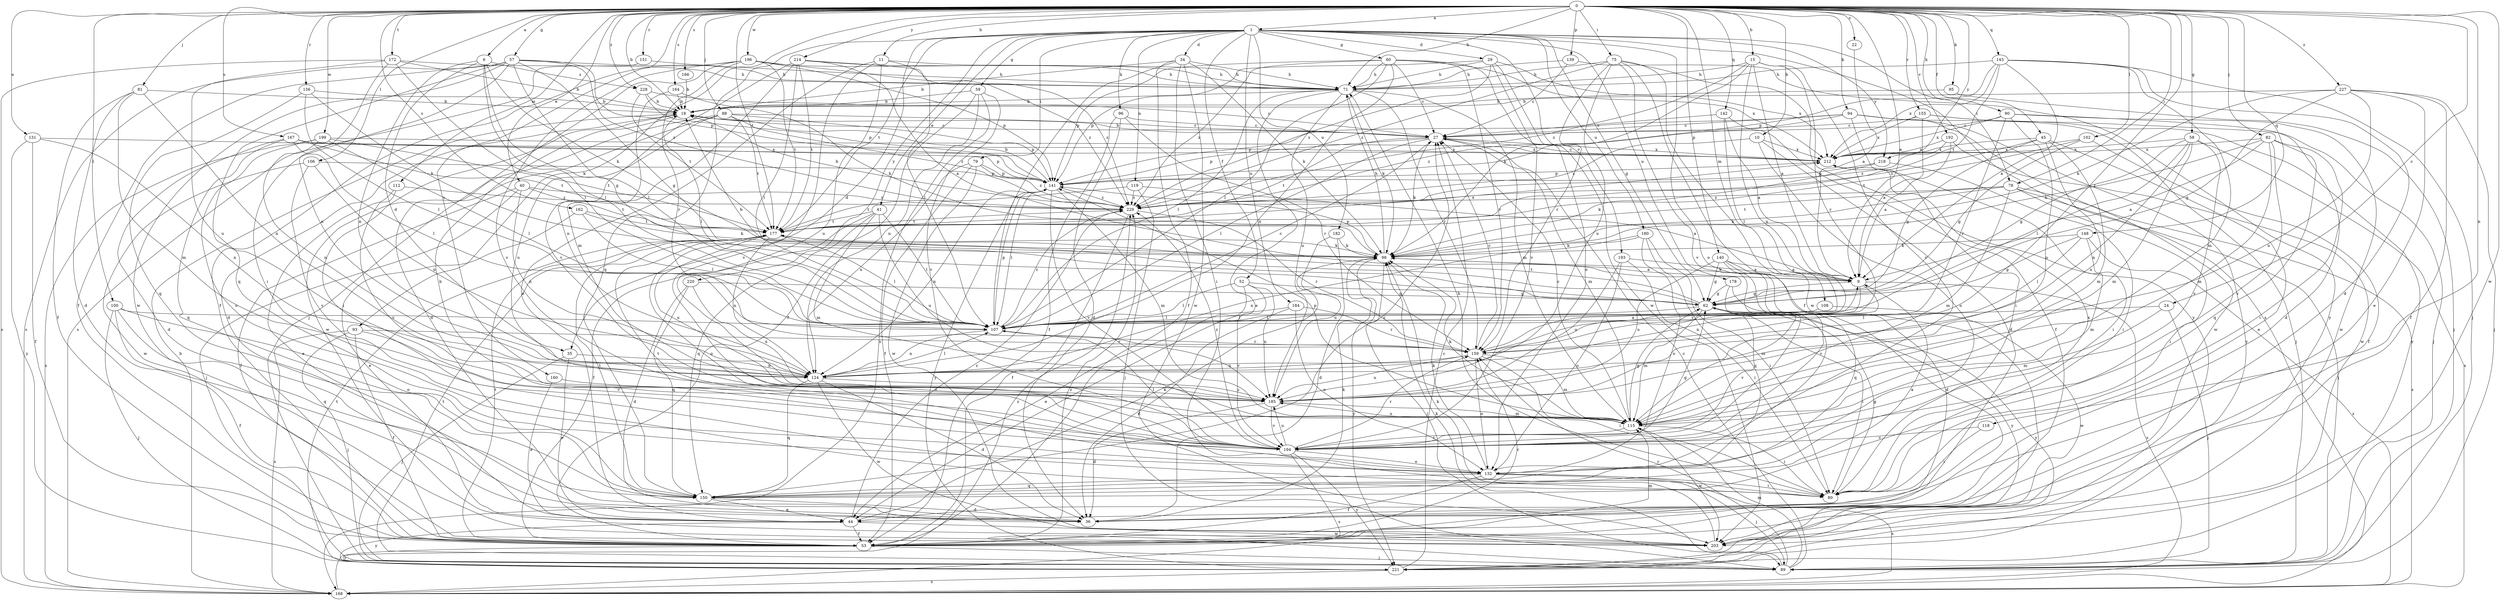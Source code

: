 strict digraph  {
0;
1;
6;
9;
10;
11;
15;
18;
22;
24;
27;
29;
34;
35;
36;
40;
41;
44;
45;
52;
53;
57;
58;
59;
60;
62;
71;
75;
78;
79;
80;
81;
82;
88;
89;
90;
93;
94;
95;
96;
98;
100;
102;
106;
107;
108;
112;
115;
118;
119;
124;
131;
132;
139;
140;
141;
142;
143;
148;
150;
151;
155;
156;
159;
160;
162;
164;
166;
167;
168;
172;
177;
178;
180;
182;
184;
185;
192;
193;
194;
196;
199;
203;
212;
214;
218;
220;
221;
227;
228;
229;
0 -> 1  [label=a];
0 -> 6  [label=a];
0 -> 9  [label=a];
0 -> 10  [label=b];
0 -> 11  [label=b];
0 -> 15  [label=b];
0 -> 18  [label=b];
0 -> 22  [label=c];
0 -> 24  [label=c];
0 -> 40  [label=e];
0 -> 45  [label=f];
0 -> 57  [label=g];
0 -> 58  [label=g];
0 -> 71  [label=h];
0 -> 75  [label=i];
0 -> 78  [label=i];
0 -> 81  [label=j];
0 -> 82  [label=j];
0 -> 88  [label=j];
0 -> 90  [label=k];
0 -> 93  [label=k];
0 -> 94  [label=k];
0 -> 95  [label=k];
0 -> 100  [label=l];
0 -> 102  [label=l];
0 -> 106  [label=l];
0 -> 108  [label=m];
0 -> 112  [label=m];
0 -> 118  [label=n];
0 -> 131  [label=o];
0 -> 139  [label=p];
0 -> 140  [label=p];
0 -> 142  [label=q];
0 -> 143  [label=q];
0 -> 148  [label=q];
0 -> 151  [label=r];
0 -> 155  [label=r];
0 -> 156  [label=r];
0 -> 159  [label=r];
0 -> 160  [label=s];
0 -> 162  [label=s];
0 -> 164  [label=s];
0 -> 166  [label=s];
0 -> 167  [label=s];
0 -> 172  [label=t];
0 -> 177  [label=t];
0 -> 192  [label=v];
0 -> 196  [label=w];
0 -> 199  [label=w];
0 -> 203  [label=w];
0 -> 214  [label=y];
0 -> 218  [label=y];
0 -> 227  [label=z];
0 -> 228  [label=z];
1 -> 29  [label=d];
1 -> 34  [label=d];
1 -> 35  [label=d];
1 -> 41  [label=e];
1 -> 52  [label=f];
1 -> 59  [label=g];
1 -> 60  [label=g];
1 -> 62  [label=g];
1 -> 78  [label=i];
1 -> 79  [label=i];
1 -> 96  [label=k];
1 -> 119  [label=n];
1 -> 132  [label=o];
1 -> 150  [label=q];
1 -> 168  [label=s];
1 -> 177  [label=t];
1 -> 178  [label=u];
1 -> 180  [label=u];
1 -> 182  [label=u];
1 -> 184  [label=u];
1 -> 193  [label=v];
1 -> 218  [label=y];
1 -> 220  [label=y];
6 -> 35  [label=d];
6 -> 62  [label=g];
6 -> 98  [label=k];
6 -> 107  [label=l];
6 -> 124  [label=n];
6 -> 228  [label=z];
9 -> 62  [label=g];
9 -> 98  [label=k];
9 -> 124  [label=n];
9 -> 159  [label=r];
9 -> 168  [label=s];
10 -> 36  [label=d];
10 -> 132  [label=o];
10 -> 212  [label=x];
10 -> 229  [label=z];
11 -> 44  [label=e];
11 -> 71  [label=h];
11 -> 107  [label=l];
11 -> 185  [label=u];
11 -> 194  [label=v];
15 -> 9  [label=a];
15 -> 71  [label=h];
15 -> 98  [label=k];
15 -> 124  [label=n];
15 -> 159  [label=r];
15 -> 194  [label=v];
15 -> 229  [label=z];
18 -> 27  [label=c];
18 -> 36  [label=d];
18 -> 80  [label=i];
18 -> 107  [label=l];
22 -> 9  [label=a];
24 -> 89  [label=j];
24 -> 107  [label=l];
24 -> 115  [label=m];
27 -> 18  [label=b];
27 -> 98  [label=k];
27 -> 107  [label=l];
27 -> 115  [label=m];
27 -> 141  [label=p];
27 -> 177  [label=t];
27 -> 212  [label=x];
29 -> 71  [label=h];
29 -> 141  [label=p];
29 -> 194  [label=v];
29 -> 203  [label=w];
29 -> 212  [label=x];
29 -> 229  [label=z];
34 -> 18  [label=b];
34 -> 53  [label=f];
34 -> 71  [label=h];
34 -> 80  [label=i];
34 -> 98  [label=k];
34 -> 107  [label=l];
34 -> 203  [label=w];
35 -> 44  [label=e];
35 -> 89  [label=j];
35 -> 124  [label=n];
36 -> 98  [label=k];
40 -> 53  [label=f];
40 -> 89  [label=j];
40 -> 124  [label=n];
40 -> 177  [label=t];
40 -> 229  [label=z];
41 -> 53  [label=f];
41 -> 107  [label=l];
41 -> 115  [label=m];
41 -> 150  [label=q];
41 -> 177  [label=t];
41 -> 185  [label=u];
44 -> 53  [label=f];
44 -> 98  [label=k];
44 -> 203  [label=w];
44 -> 221  [label=y];
44 -> 229  [label=z];
45 -> 44  [label=e];
45 -> 62  [label=g];
45 -> 115  [label=m];
45 -> 185  [label=u];
45 -> 212  [label=x];
45 -> 229  [label=z];
52 -> 44  [label=e];
52 -> 62  [label=g];
52 -> 107  [label=l];
52 -> 185  [label=u];
52 -> 194  [label=v];
53 -> 89  [label=j];
53 -> 115  [label=m];
53 -> 159  [label=r];
53 -> 177  [label=t];
53 -> 221  [label=y];
57 -> 53  [label=f];
57 -> 62  [label=g];
57 -> 71  [label=h];
57 -> 80  [label=i];
57 -> 107  [label=l];
57 -> 141  [label=p];
57 -> 150  [label=q];
57 -> 168  [label=s];
57 -> 203  [label=w];
57 -> 229  [label=z];
58 -> 62  [label=g];
58 -> 107  [label=l];
58 -> 115  [label=m];
58 -> 124  [label=n];
58 -> 168  [label=s];
58 -> 194  [label=v];
58 -> 212  [label=x];
59 -> 18  [label=b];
59 -> 53  [label=f];
59 -> 124  [label=n];
59 -> 168  [label=s];
59 -> 194  [label=v];
60 -> 27  [label=c];
60 -> 71  [label=h];
60 -> 107  [label=l];
60 -> 124  [label=n];
60 -> 132  [label=o];
60 -> 141  [label=p];
60 -> 159  [label=r];
60 -> 212  [label=x];
60 -> 229  [label=z];
62 -> 18  [label=b];
62 -> 80  [label=i];
62 -> 107  [label=l];
62 -> 115  [label=m];
62 -> 177  [label=t];
62 -> 194  [label=v];
62 -> 221  [label=y];
71 -> 18  [label=b];
71 -> 44  [label=e];
71 -> 98  [label=k];
71 -> 107  [label=l];
71 -> 115  [label=m];
71 -> 159  [label=r];
71 -> 185  [label=u];
75 -> 53  [label=f];
75 -> 71  [label=h];
75 -> 159  [label=r];
75 -> 185  [label=u];
75 -> 194  [label=v];
75 -> 203  [label=w];
75 -> 221  [label=y];
75 -> 229  [label=z];
78 -> 80  [label=i];
78 -> 89  [label=j];
78 -> 98  [label=k];
78 -> 115  [label=m];
78 -> 168  [label=s];
78 -> 177  [label=t];
78 -> 229  [label=z];
79 -> 53  [label=f];
79 -> 124  [label=n];
79 -> 141  [label=p];
79 -> 203  [label=w];
79 -> 229  [label=z];
80 -> 62  [label=g];
80 -> 71  [label=h];
81 -> 18  [label=b];
81 -> 36  [label=d];
81 -> 53  [label=f];
81 -> 115  [label=m];
81 -> 124  [label=n];
82 -> 9  [label=a];
82 -> 80  [label=i];
82 -> 98  [label=k];
82 -> 115  [label=m];
82 -> 150  [label=q];
82 -> 194  [label=v];
82 -> 212  [label=x];
88 -> 27  [label=c];
88 -> 36  [label=d];
88 -> 141  [label=p];
88 -> 177  [label=t];
88 -> 185  [label=u];
88 -> 203  [label=w];
88 -> 229  [label=z];
89 -> 27  [label=c];
89 -> 98  [label=k];
89 -> 115  [label=m];
89 -> 159  [label=r];
89 -> 177  [label=t];
89 -> 229  [label=z];
90 -> 27  [label=c];
90 -> 36  [label=d];
90 -> 159  [label=r];
90 -> 185  [label=u];
90 -> 203  [label=w];
90 -> 212  [label=x];
93 -> 53  [label=f];
93 -> 89  [label=j];
93 -> 159  [label=r];
93 -> 168  [label=s];
93 -> 194  [label=v];
94 -> 27  [label=c];
94 -> 80  [label=i];
94 -> 89  [label=j];
94 -> 141  [label=p];
94 -> 203  [label=w];
94 -> 221  [label=y];
94 -> 229  [label=z];
95 -> 18  [label=b];
95 -> 89  [label=j];
96 -> 27  [label=c];
96 -> 36  [label=d];
96 -> 53  [label=f];
96 -> 159  [label=r];
98 -> 9  [label=a];
98 -> 71  [label=h];
98 -> 89  [label=j];
98 -> 141  [label=p];
98 -> 221  [label=y];
100 -> 53  [label=f];
100 -> 89  [label=j];
100 -> 107  [label=l];
100 -> 132  [label=o];
100 -> 150  [label=q];
102 -> 53  [label=f];
102 -> 62  [label=g];
102 -> 177  [label=t];
102 -> 212  [label=x];
106 -> 124  [label=n];
106 -> 141  [label=p];
106 -> 194  [label=v];
106 -> 203  [label=w];
107 -> 27  [label=c];
107 -> 124  [label=n];
107 -> 141  [label=p];
107 -> 159  [label=r];
107 -> 229  [label=z];
108 -> 107  [label=l];
108 -> 203  [label=w];
112 -> 44  [label=e];
112 -> 194  [label=v];
112 -> 229  [label=z];
115 -> 27  [label=c];
115 -> 62  [label=g];
115 -> 80  [label=i];
115 -> 98  [label=k];
115 -> 141  [label=p];
115 -> 185  [label=u];
115 -> 194  [label=v];
115 -> 203  [label=w];
118 -> 80  [label=i];
118 -> 194  [label=v];
119 -> 9  [label=a];
119 -> 89  [label=j];
119 -> 177  [label=t];
119 -> 229  [label=z];
124 -> 36  [label=d];
124 -> 107  [label=l];
124 -> 150  [label=q];
124 -> 185  [label=u];
124 -> 203  [label=w];
131 -> 53  [label=f];
131 -> 124  [label=n];
131 -> 212  [label=x];
131 -> 221  [label=y];
132 -> 53  [label=f];
132 -> 80  [label=i];
132 -> 89  [label=j];
132 -> 98  [label=k];
132 -> 150  [label=q];
132 -> 168  [label=s];
132 -> 177  [label=t];
132 -> 212  [label=x];
139 -> 27  [label=c];
139 -> 71  [label=h];
139 -> 221  [label=y];
140 -> 9  [label=a];
140 -> 36  [label=d];
140 -> 62  [label=g];
140 -> 150  [label=q];
140 -> 185  [label=u];
140 -> 194  [label=v];
141 -> 18  [label=b];
141 -> 107  [label=l];
141 -> 115  [label=m];
141 -> 124  [label=n];
141 -> 194  [label=v];
141 -> 221  [label=y];
141 -> 229  [label=z];
142 -> 9  [label=a];
142 -> 27  [label=c];
142 -> 53  [label=f];
142 -> 107  [label=l];
143 -> 9  [label=a];
143 -> 36  [label=d];
143 -> 71  [label=h];
143 -> 89  [label=j];
143 -> 115  [label=m];
143 -> 141  [label=p];
143 -> 177  [label=t];
143 -> 212  [label=x];
148 -> 62  [label=g];
148 -> 98  [label=k];
148 -> 107  [label=l];
148 -> 115  [label=m];
148 -> 168  [label=s];
150 -> 9  [label=a];
150 -> 27  [label=c];
150 -> 36  [label=d];
150 -> 44  [label=e];
150 -> 177  [label=t];
151 -> 71  [label=h];
151 -> 168  [label=s];
155 -> 9  [label=a];
155 -> 27  [label=c];
155 -> 89  [label=j];
155 -> 212  [label=x];
155 -> 221  [label=y];
156 -> 18  [label=b];
156 -> 98  [label=k];
156 -> 107  [label=l];
156 -> 150  [label=q];
159 -> 9  [label=a];
159 -> 27  [label=c];
159 -> 80  [label=i];
159 -> 115  [label=m];
159 -> 124  [label=n];
159 -> 132  [label=o];
159 -> 185  [label=u];
160 -> 44  [label=e];
160 -> 185  [label=u];
162 -> 44  [label=e];
162 -> 98  [label=k];
162 -> 107  [label=l];
162 -> 177  [label=t];
164 -> 18  [label=b];
164 -> 98  [label=k];
164 -> 124  [label=n];
166 -> 18  [label=b];
167 -> 36  [label=d];
167 -> 107  [label=l];
167 -> 141  [label=p];
167 -> 150  [label=q];
167 -> 177  [label=t];
167 -> 212  [label=x];
168 -> 18  [label=b];
168 -> 229  [label=z];
172 -> 18  [label=b];
172 -> 71  [label=h];
172 -> 107  [label=l];
172 -> 124  [label=n];
172 -> 168  [label=s];
172 -> 185  [label=u];
177 -> 98  [label=k];
177 -> 107  [label=l];
177 -> 124  [label=n];
177 -> 132  [label=o];
177 -> 185  [label=u];
177 -> 212  [label=x];
178 -> 62  [label=g];
178 -> 115  [label=m];
178 -> 221  [label=y];
180 -> 80  [label=i];
180 -> 98  [label=k];
180 -> 124  [label=n];
180 -> 132  [label=o];
180 -> 150  [label=q];
182 -> 36  [label=d];
182 -> 98  [label=k];
182 -> 185  [label=u];
184 -> 36  [label=d];
184 -> 107  [label=l];
184 -> 132  [label=o];
184 -> 159  [label=r];
185 -> 36  [label=d];
185 -> 115  [label=m];
185 -> 194  [label=v];
192 -> 9  [label=a];
192 -> 203  [label=w];
192 -> 212  [label=x];
192 -> 229  [label=z];
193 -> 9  [label=a];
193 -> 80  [label=i];
193 -> 132  [label=o];
193 -> 185  [label=u];
194 -> 18  [label=b];
194 -> 62  [label=g];
194 -> 107  [label=l];
194 -> 132  [label=o];
194 -> 159  [label=r];
194 -> 168  [label=s];
194 -> 185  [label=u];
194 -> 221  [label=y];
194 -> 229  [label=z];
196 -> 53  [label=f];
196 -> 71  [label=h];
196 -> 89  [label=j];
196 -> 141  [label=p];
196 -> 159  [label=r];
196 -> 177  [label=t];
196 -> 194  [label=v];
196 -> 229  [label=z];
199 -> 107  [label=l];
199 -> 124  [label=n];
199 -> 132  [label=o];
199 -> 168  [label=s];
199 -> 177  [label=t];
199 -> 212  [label=x];
203 -> 98  [label=k];
212 -> 27  [label=c];
212 -> 80  [label=i];
212 -> 141  [label=p];
214 -> 9  [label=a];
214 -> 71  [label=h];
214 -> 107  [label=l];
214 -> 115  [label=m];
214 -> 177  [label=t];
214 -> 194  [label=v];
214 -> 229  [label=z];
218 -> 80  [label=i];
218 -> 98  [label=k];
218 -> 141  [label=p];
220 -> 36  [label=d];
220 -> 62  [label=g];
220 -> 150  [label=q];
220 -> 185  [label=u];
221 -> 27  [label=c];
221 -> 168  [label=s];
221 -> 177  [label=t];
227 -> 18  [label=b];
227 -> 44  [label=e];
227 -> 53  [label=f];
227 -> 62  [label=g];
227 -> 89  [label=j];
227 -> 98  [label=k];
227 -> 185  [label=u];
228 -> 18  [label=b];
228 -> 27  [label=c];
228 -> 141  [label=p];
228 -> 177  [label=t];
229 -> 18  [label=b];
229 -> 53  [label=f];
229 -> 159  [label=r];
229 -> 177  [label=t];
}
